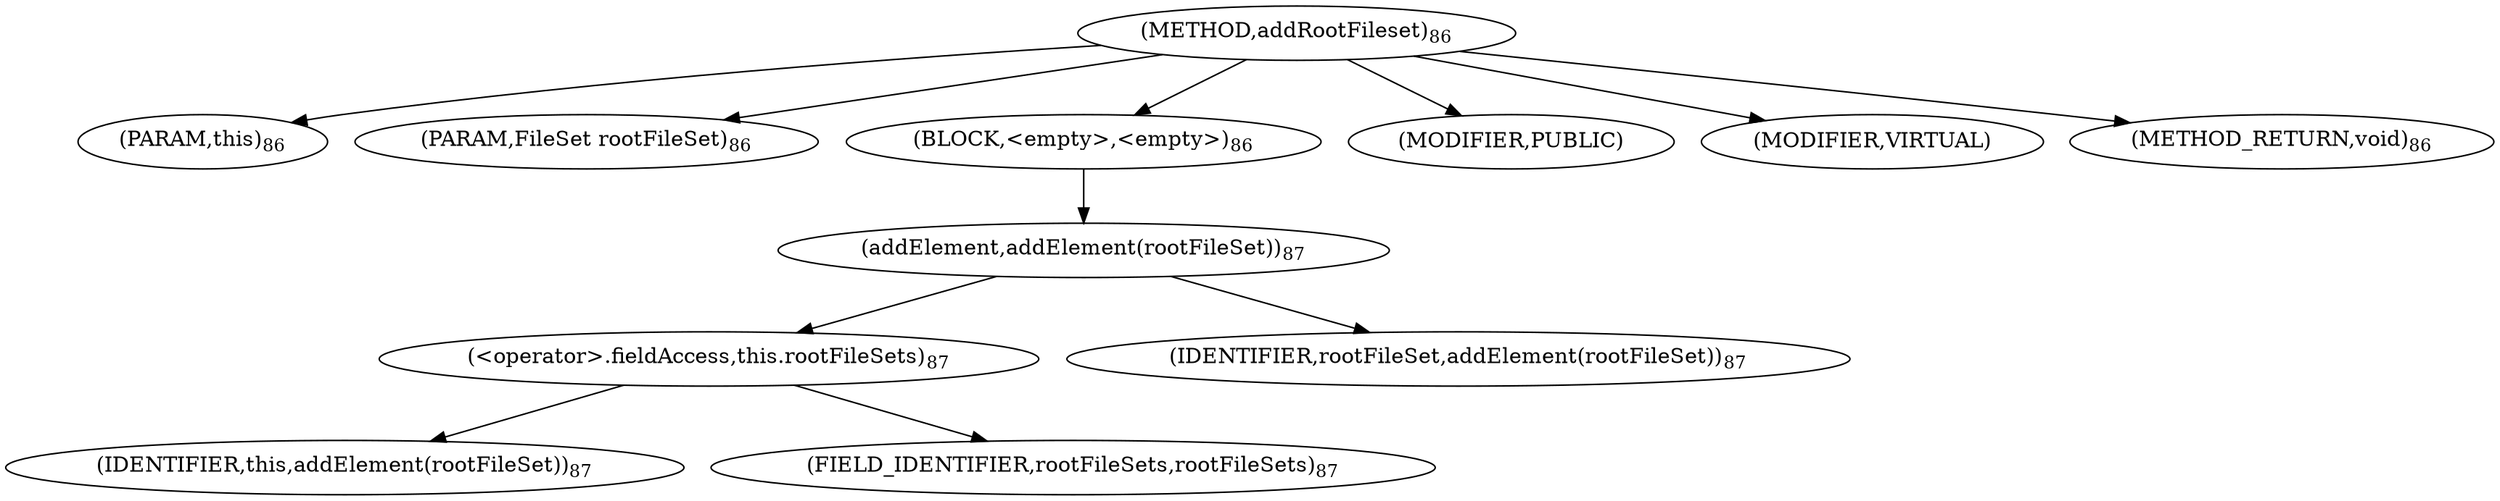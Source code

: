 digraph "addRootFileset" {  
"98" [label = <(METHOD,addRootFileset)<SUB>86</SUB>> ]
"99" [label = <(PARAM,this)<SUB>86</SUB>> ]
"100" [label = <(PARAM,FileSet rootFileSet)<SUB>86</SUB>> ]
"101" [label = <(BLOCK,&lt;empty&gt;,&lt;empty&gt;)<SUB>86</SUB>> ]
"102" [label = <(addElement,addElement(rootFileSet))<SUB>87</SUB>> ]
"103" [label = <(&lt;operator&gt;.fieldAccess,this.rootFileSets)<SUB>87</SUB>> ]
"104" [label = <(IDENTIFIER,this,addElement(rootFileSet))<SUB>87</SUB>> ]
"105" [label = <(FIELD_IDENTIFIER,rootFileSets,rootFileSets)<SUB>87</SUB>> ]
"106" [label = <(IDENTIFIER,rootFileSet,addElement(rootFileSet))<SUB>87</SUB>> ]
"107" [label = <(MODIFIER,PUBLIC)> ]
"108" [label = <(MODIFIER,VIRTUAL)> ]
"109" [label = <(METHOD_RETURN,void)<SUB>86</SUB>> ]
  "98" -> "99" 
  "98" -> "100" 
  "98" -> "101" 
  "98" -> "107" 
  "98" -> "108" 
  "98" -> "109" 
  "101" -> "102" 
  "102" -> "103" 
  "102" -> "106" 
  "103" -> "104" 
  "103" -> "105" 
}
